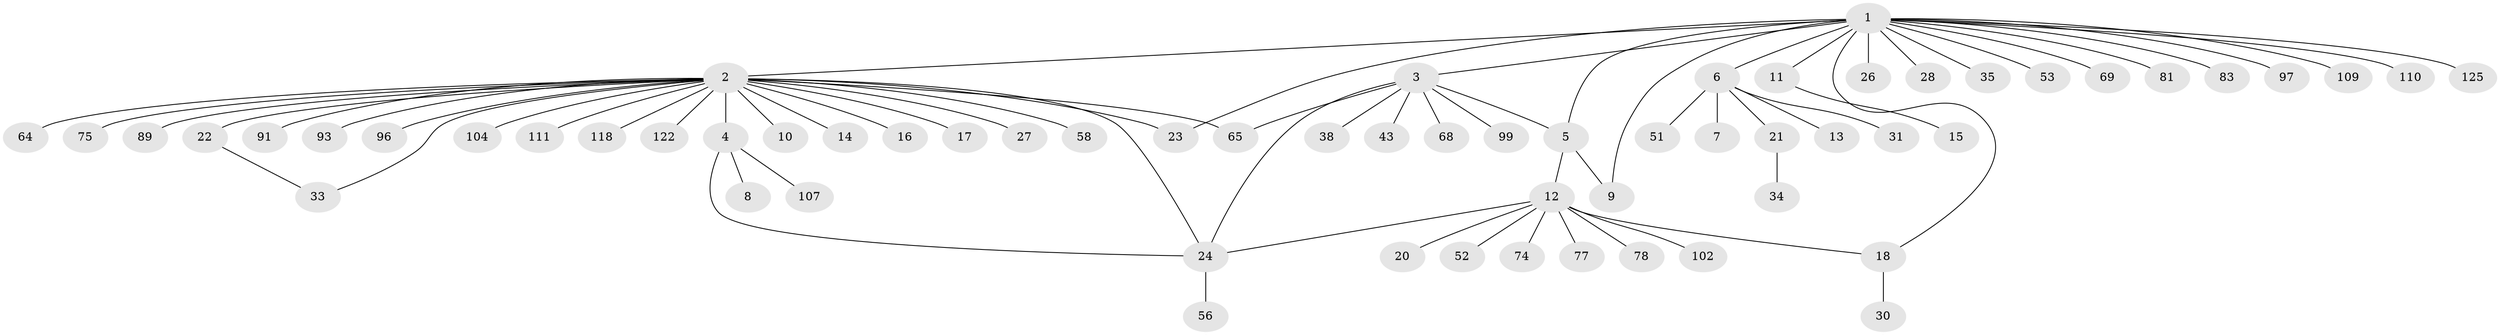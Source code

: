 // original degree distribution, {18: 0.007936507936507936, 25: 0.007936507936507936, 8: 0.007936507936507936, 4: 0.031746031746031744, 7: 0.015873015873015872, 6: 0.007936507936507936, 3: 0.05555555555555555, 1: 0.6349206349206349, 2: 0.19047619047619047, 11: 0.007936507936507936, 10: 0.007936507936507936, 5: 0.023809523809523808}
// Generated by graph-tools (version 1.1) at 2025/14/03/09/25 04:14:33]
// undirected, 63 vertices, 71 edges
graph export_dot {
graph [start="1"]
  node [color=gray90,style=filled];
  1 [super="+19"];
  2 [super="+32"];
  3;
  4;
  5 [super="+90+44+37+39"];
  6;
  7 [super="+103+49"];
  8;
  9 [super="+82"];
  10;
  11;
  12 [super="+46+71"];
  13;
  14 [super="+101"];
  15 [super="+84"];
  16;
  17 [super="+66"];
  18 [super="+98"];
  20;
  21 [super="+106+50"];
  22 [super="+67+59+57+29"];
  23;
  24 [super="+124+119+42+41"];
  26;
  27 [super="+73"];
  28;
  30 [super="+62"];
  31 [super="+115"];
  33 [super="+85+40"];
  34 [super="+72"];
  35;
  38;
  43 [super="+94"];
  51 [super="+54"];
  52;
  53;
  56;
  58;
  64;
  65;
  68;
  69;
  74;
  75;
  77;
  78;
  81;
  83;
  89;
  91;
  93;
  96;
  97;
  99;
  102;
  104;
  107 [super="+113"];
  109;
  110;
  111;
  118;
  122;
  125;
  1 -- 2 [weight=3];
  1 -- 3;
  1 -- 6;
  1 -- 11;
  1 -- 18;
  1 -- 26;
  1 -- 28;
  1 -- 35;
  1 -- 53;
  1 -- 69;
  1 -- 81;
  1 -- 83;
  1 -- 97;
  1 -- 109;
  1 -- 110;
  1 -- 125;
  1 -- 5;
  1 -- 9;
  1 -- 23;
  2 -- 4;
  2 -- 10;
  2 -- 14;
  2 -- 16;
  2 -- 17;
  2 -- 22;
  2 -- 23;
  2 -- 27;
  2 -- 33;
  2 -- 58;
  2 -- 64;
  2 -- 65;
  2 -- 75;
  2 -- 89;
  2 -- 91;
  2 -- 93;
  2 -- 96;
  2 -- 104;
  2 -- 111;
  2 -- 118;
  2 -- 122;
  2 -- 24;
  3 -- 5;
  3 -- 24;
  3 -- 38;
  3 -- 43;
  3 -- 65;
  3 -- 68;
  3 -- 99;
  4 -- 8;
  4 -- 107;
  4 -- 24;
  5 -- 9;
  5 -- 12;
  6 -- 7;
  6 -- 13;
  6 -- 21;
  6 -- 31;
  6 -- 51;
  11 -- 15;
  12 -- 18;
  12 -- 20;
  12 -- 52;
  12 -- 74;
  12 -- 77;
  12 -- 78;
  12 -- 102;
  12 -- 24;
  18 -- 30;
  21 -- 34;
  22 -- 33;
  24 -- 56;
}
